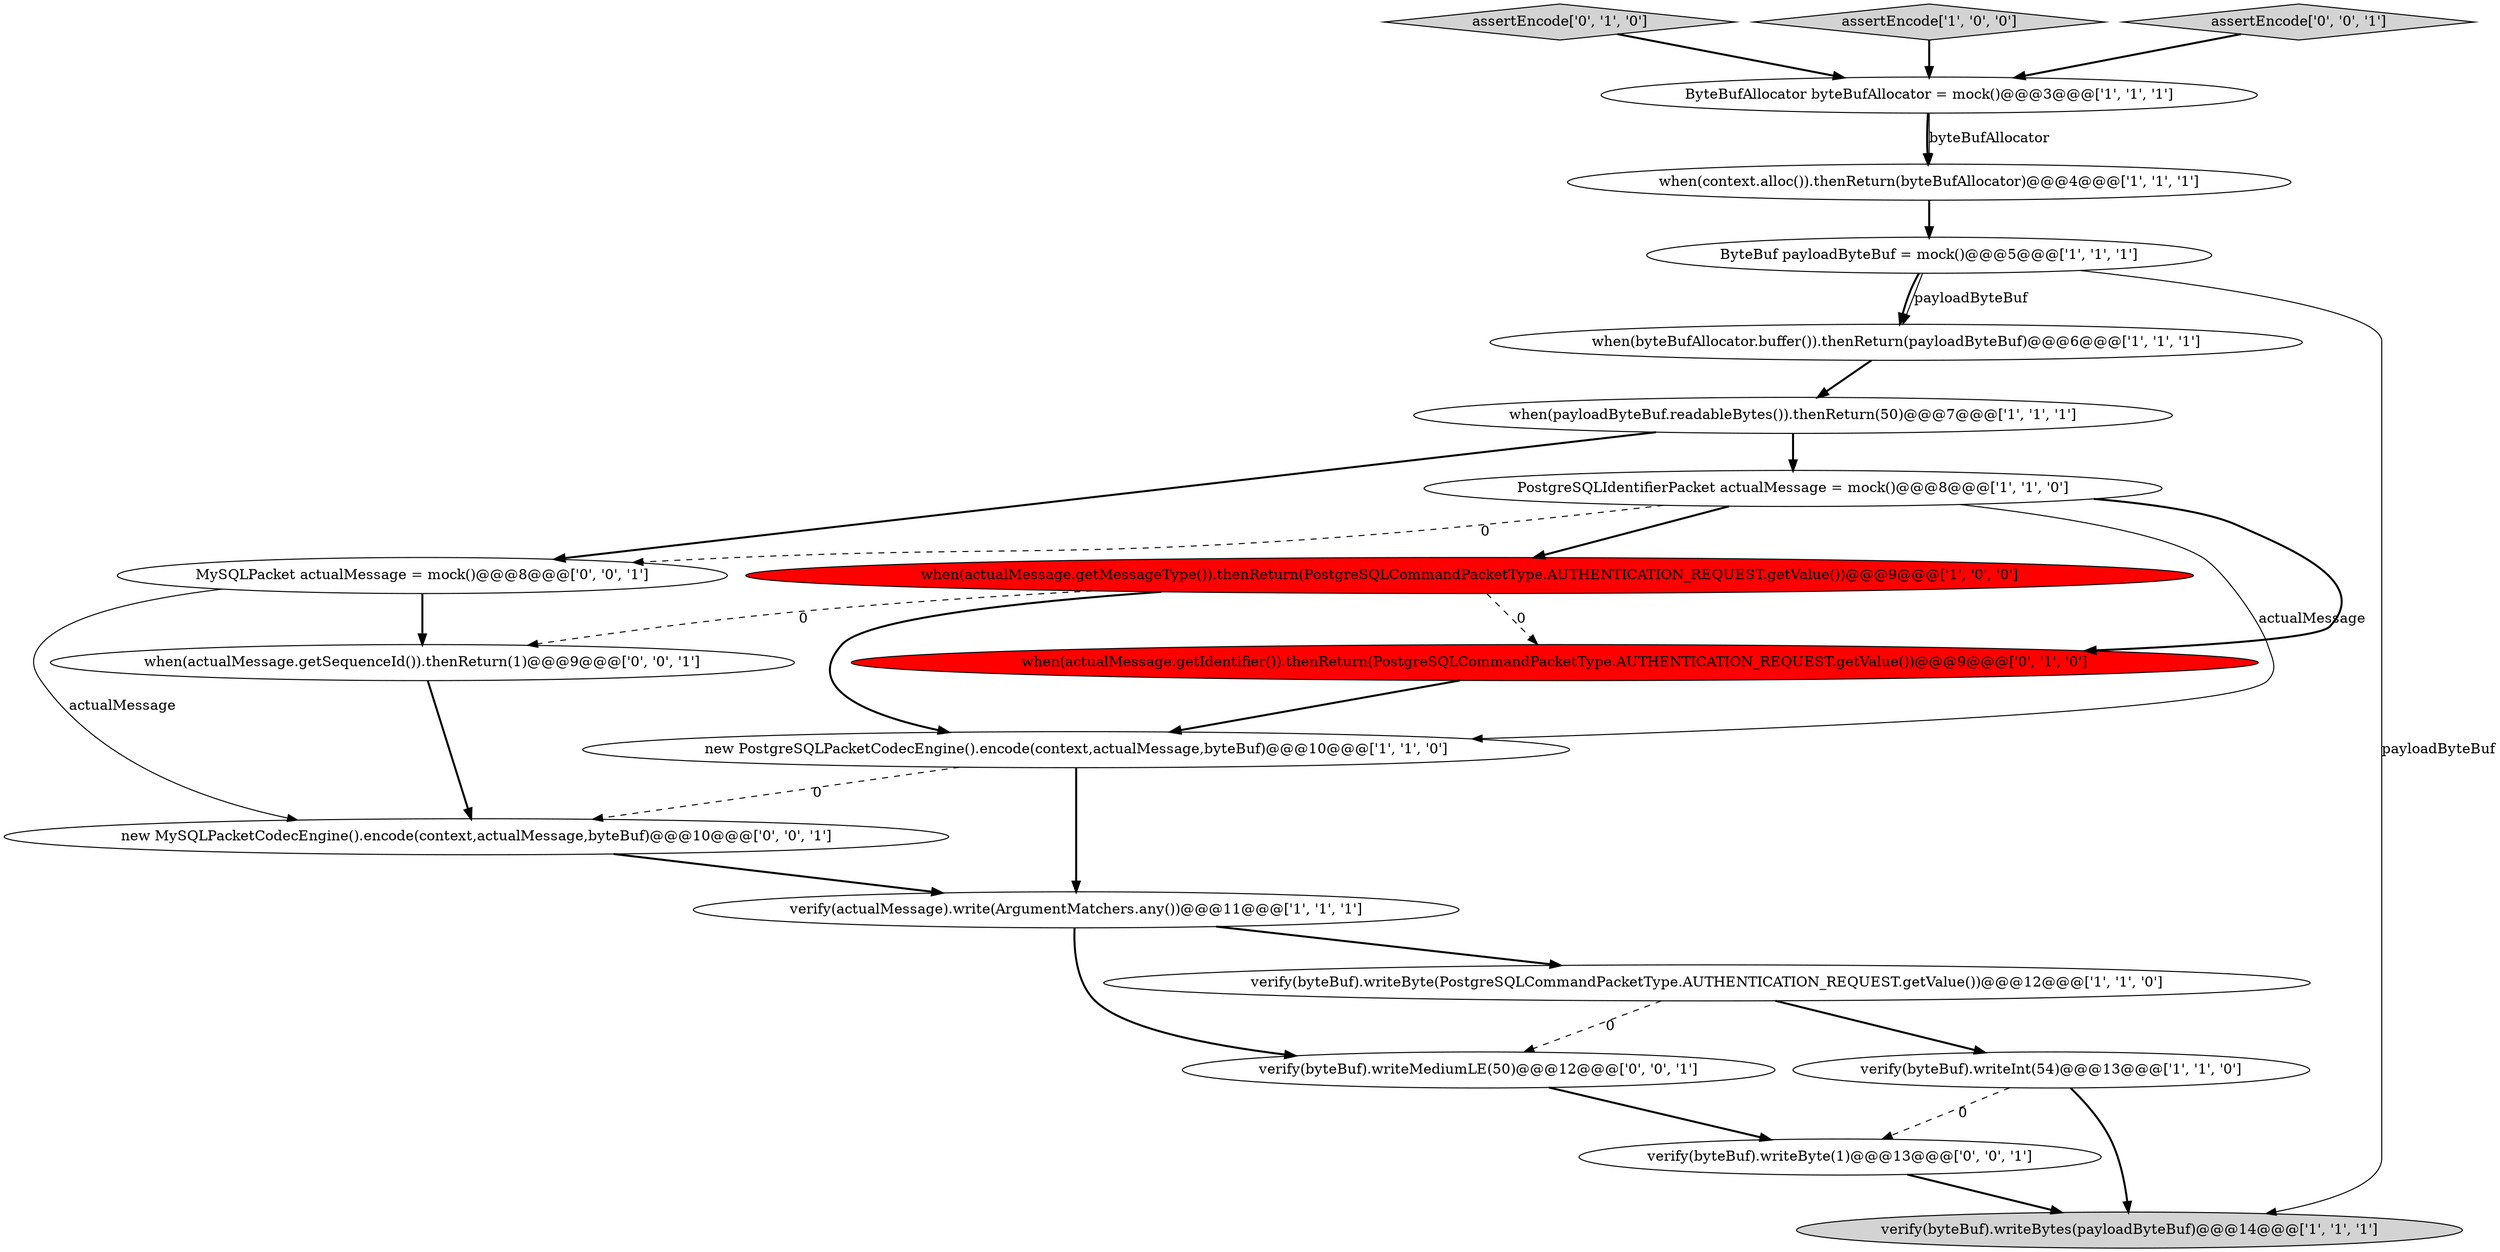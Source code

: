 digraph {
18 [style = filled, label = "verify(byteBuf).writeByte(1)@@@13@@@['0', '0', '1']", fillcolor = white, shape = ellipse image = "AAA0AAABBB3BBB"];
4 [style = filled, label = "verify(byteBuf).writeInt(54)@@@13@@@['1', '1', '0']", fillcolor = white, shape = ellipse image = "AAA0AAABBB1BBB"];
9 [style = filled, label = "PostgreSQLIdentifierPacket actualMessage = mock()@@@8@@@['1', '1', '0']", fillcolor = white, shape = ellipse image = "AAA0AAABBB1BBB"];
19 [style = filled, label = "MySQLPacket actualMessage = mock()@@@8@@@['0', '0', '1']", fillcolor = white, shape = ellipse image = "AAA0AAABBB3BBB"];
12 [style = filled, label = "verify(byteBuf).writeByte(PostgreSQLCommandPacketType.AUTHENTICATION_REQUEST.getValue())@@@12@@@['1', '1', '0']", fillcolor = white, shape = ellipse image = "AAA0AAABBB1BBB"];
14 [style = filled, label = "assertEncode['0', '1', '0']", fillcolor = lightgray, shape = diamond image = "AAA0AAABBB2BBB"];
15 [style = filled, label = "when(actualMessage.getSequenceId()).thenReturn(1)@@@9@@@['0', '0', '1']", fillcolor = white, shape = ellipse image = "AAA0AAABBB3BBB"];
13 [style = filled, label = "when(actualMessage.getIdentifier()).thenReturn(PostgreSQLCommandPacketType.AUTHENTICATION_REQUEST.getValue())@@@9@@@['0', '1', '0']", fillcolor = red, shape = ellipse image = "AAA1AAABBB2BBB"];
6 [style = filled, label = "assertEncode['1', '0', '0']", fillcolor = lightgray, shape = diamond image = "AAA0AAABBB1BBB"];
0 [style = filled, label = "ByteBufAllocator byteBufAllocator = mock()@@@3@@@['1', '1', '1']", fillcolor = white, shape = ellipse image = "AAA0AAABBB1BBB"];
7 [style = filled, label = "verify(byteBuf).writeBytes(payloadByteBuf)@@@14@@@['1', '1', '1']", fillcolor = lightgray, shape = ellipse image = "AAA0AAABBB1BBB"];
10 [style = filled, label = "verify(actualMessage).write(ArgumentMatchers.any())@@@11@@@['1', '1', '1']", fillcolor = white, shape = ellipse image = "AAA0AAABBB1BBB"];
5 [style = filled, label = "new PostgreSQLPacketCodecEngine().encode(context,actualMessage,byteBuf)@@@10@@@['1', '1', '0']", fillcolor = white, shape = ellipse image = "AAA0AAABBB1BBB"];
11 [style = filled, label = "when(payloadByteBuf.readableBytes()).thenReturn(50)@@@7@@@['1', '1', '1']", fillcolor = white, shape = ellipse image = "AAA0AAABBB1BBB"];
2 [style = filled, label = "when(byteBufAllocator.buffer()).thenReturn(payloadByteBuf)@@@6@@@['1', '1', '1']", fillcolor = white, shape = ellipse image = "AAA0AAABBB1BBB"];
16 [style = filled, label = "new MySQLPacketCodecEngine().encode(context,actualMessage,byteBuf)@@@10@@@['0', '0', '1']", fillcolor = white, shape = ellipse image = "AAA0AAABBB3BBB"];
3 [style = filled, label = "when(context.alloc()).thenReturn(byteBufAllocator)@@@4@@@['1', '1', '1']", fillcolor = white, shape = ellipse image = "AAA0AAABBB1BBB"];
20 [style = filled, label = "assertEncode['0', '0', '1']", fillcolor = lightgray, shape = diamond image = "AAA0AAABBB3BBB"];
1 [style = filled, label = "when(actualMessage.getMessageType()).thenReturn(PostgreSQLCommandPacketType.AUTHENTICATION_REQUEST.getValue())@@@9@@@['1', '0', '0']", fillcolor = red, shape = ellipse image = "AAA1AAABBB1BBB"];
17 [style = filled, label = "verify(byteBuf).writeMediumLE(50)@@@12@@@['0', '0', '1']", fillcolor = white, shape = ellipse image = "AAA0AAABBB3BBB"];
8 [style = filled, label = "ByteBuf payloadByteBuf = mock()@@@5@@@['1', '1', '1']", fillcolor = white, shape = ellipse image = "AAA0AAABBB1BBB"];
1->5 [style = bold, label=""];
0->3 [style = bold, label=""];
4->18 [style = dashed, label="0"];
5->10 [style = bold, label=""];
16->10 [style = bold, label=""];
1->15 [style = dashed, label="0"];
20->0 [style = bold, label=""];
12->17 [style = dashed, label="0"];
10->17 [style = bold, label=""];
6->0 [style = bold, label=""];
11->19 [style = bold, label=""];
11->9 [style = bold, label=""];
15->16 [style = bold, label=""];
4->7 [style = bold, label=""];
1->13 [style = dashed, label="0"];
9->19 [style = dashed, label="0"];
5->16 [style = dashed, label="0"];
0->3 [style = solid, label="byteBufAllocator"];
14->0 [style = bold, label=""];
8->2 [style = bold, label=""];
12->4 [style = bold, label=""];
10->12 [style = bold, label=""];
3->8 [style = bold, label=""];
9->5 [style = solid, label="actualMessage"];
13->5 [style = bold, label=""];
8->7 [style = solid, label="payloadByteBuf"];
8->2 [style = solid, label="payloadByteBuf"];
19->15 [style = bold, label=""];
9->1 [style = bold, label=""];
18->7 [style = bold, label=""];
2->11 [style = bold, label=""];
19->16 [style = solid, label="actualMessage"];
17->18 [style = bold, label=""];
9->13 [style = bold, label=""];
}
